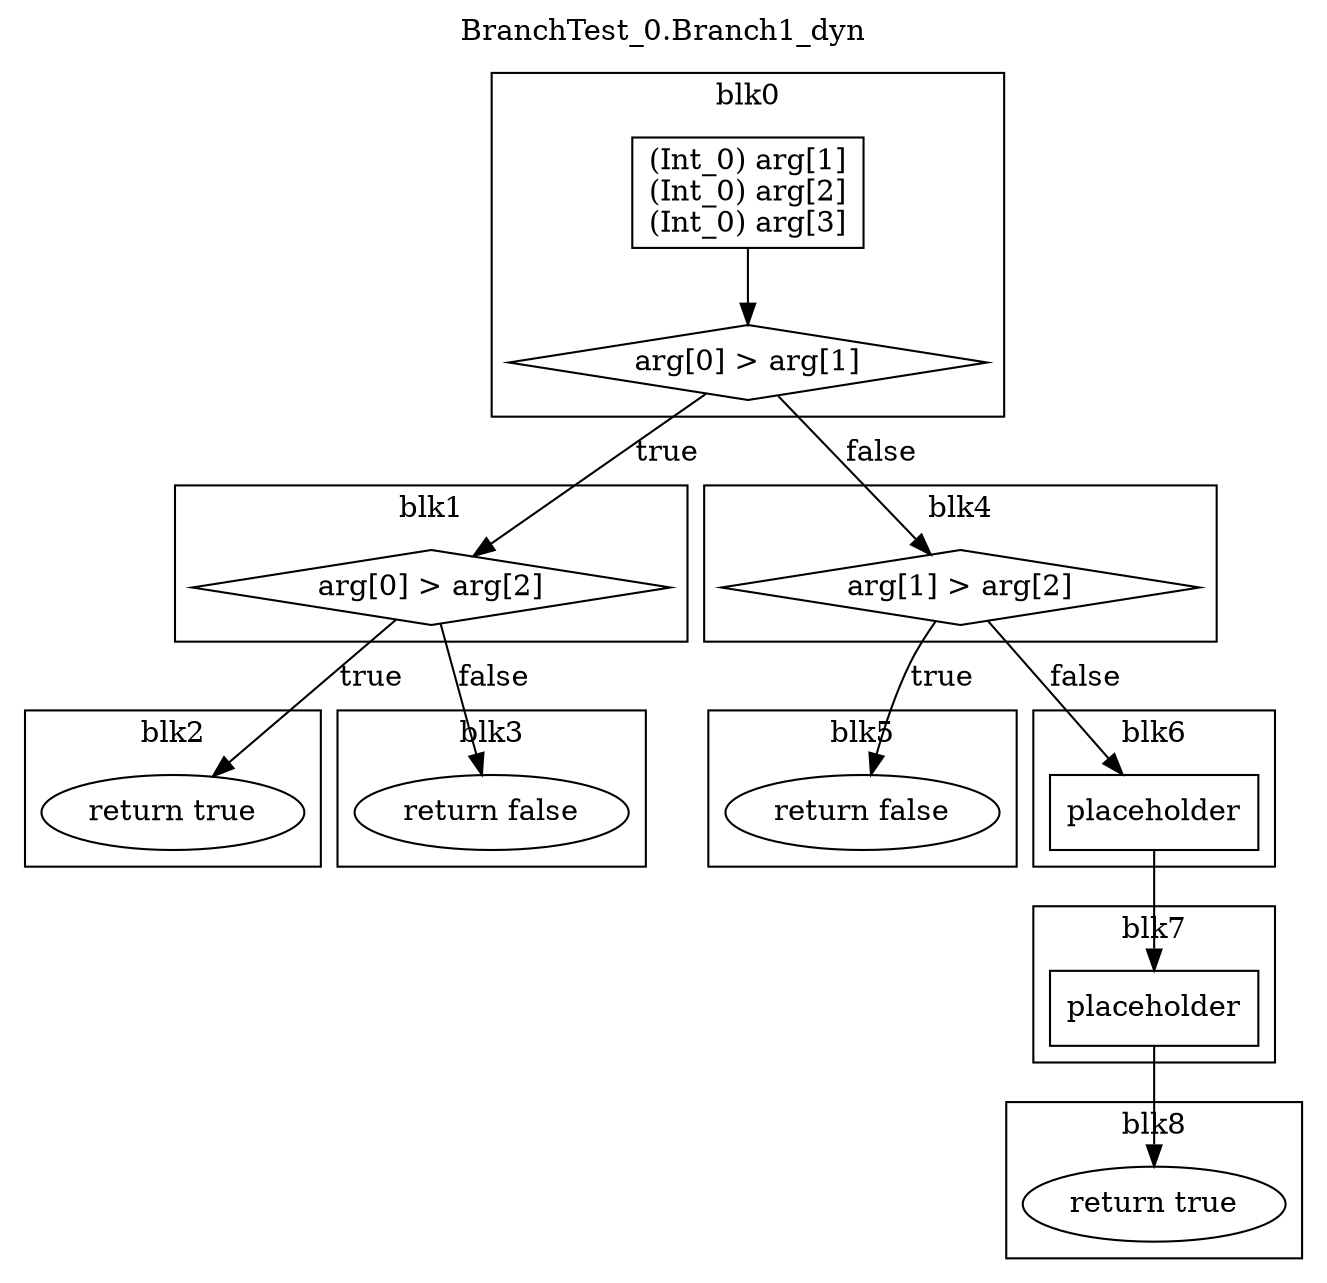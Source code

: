 digraph {
  rankdir=TB;
  b0_l0 -> b0_cond
  b0_cond [label="arg[0] > arg[1]", shape=diamond]
  b0_cond -> b1_l0 [label="true"]
  b0_cond -> b4_l0 [label="false"]
  b0_l0 [label="(Int_0) arg[1]\n(Int_0) arg[2]\n(Int_0) arg[3]\n", shape=box]
  subgraph cluster_b0 {
    label = "blk0";
    b0_l0;
    b0_cond;
  }
  b1_l0 [label="arg[0] > arg[2]", shape=diamond]
  b1_l0 -> b2_l0 [label="true"]
  b1_l0 -> b3_l0 [label="false"]
  subgraph cluster_b1 {
    label = "blk1";
    b1_l0;
  }
  b2_l0 [label="return true"]
  subgraph cluster_b2 {
    label = "blk2";
    b2_l0;
  }
  b3_l0 [label="return false"]
  subgraph cluster_b3 {
    label = "blk3";
    b3_l0;
  }
  b4_l0 [label="arg[1] > arg[2]", shape=diamond]
  b4_l0 -> b5_l0 [label="true"]
  b4_l0 -> b6_l0 [label="false"]
  subgraph cluster_b4 {
    label = "blk4";
    b4_l0;
  }
  b5_l0 [label="return false"]
  subgraph cluster_b5 {
    label = "blk5";
    b5_l0;
  }
  b6_l0 -> b7_l0
  b6_l0 [label="placeholder", shape=box]
  subgraph cluster_b6 {
    label = "blk6";
    b6_l0;
  }
  b7_l0 -> b8_l0
  b7_l0 [label="placeholder", shape=box]
  subgraph cluster_b7 {
    label = "blk7";
    b7_l0;
  }
  b8_l0 [label="return true"]
  subgraph cluster_b8 {
    label = "blk8";
    b8_l0;
  }
  labelloc="t"
  label="BranchTest_0.Branch1_dyn"
}